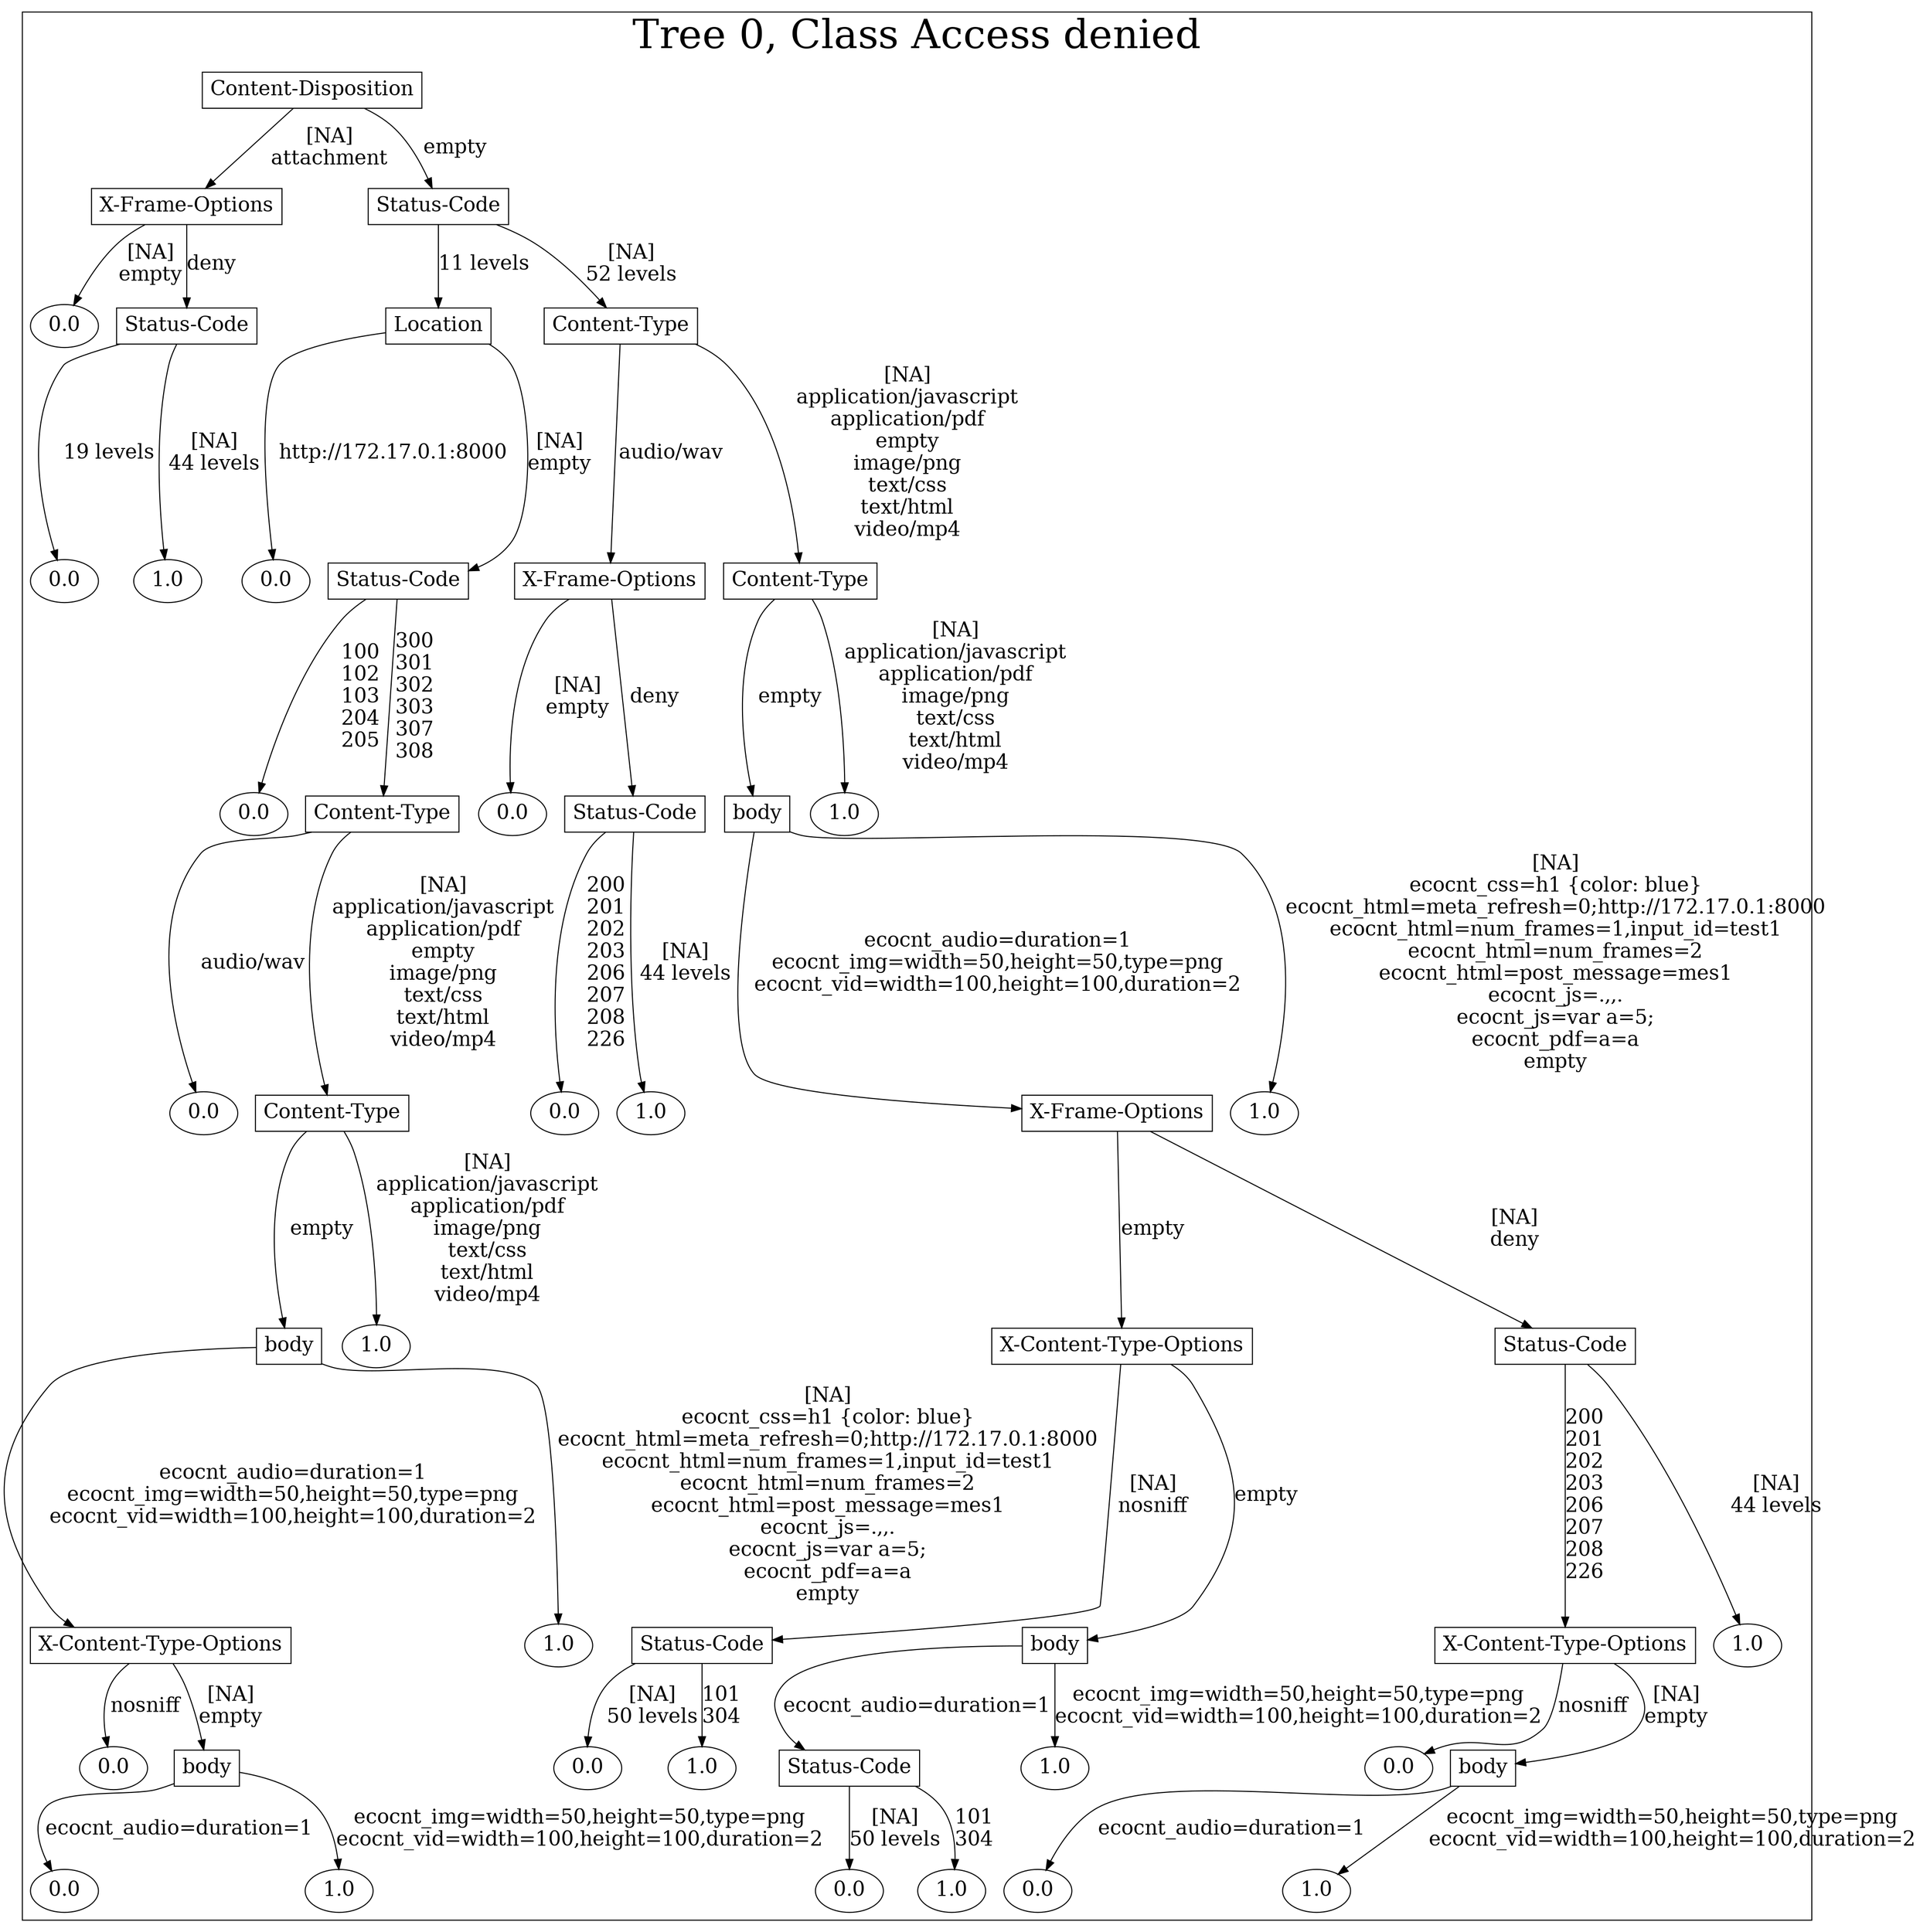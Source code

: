 /*
Generated by:
    http://https://github.com/h2oai/h2o-3/tree/master/h2o-genmodel/src/main/java/hex/genmodel/tools/PrintMojo.java
*/

/*
On a mac:

$ brew install graphviz
$ dot -Tpng file.gv -o file.png
$ open file.png
*/

digraph G {

subgraph cluster_0 {
/* Nodes */

/* Level 0 */
{
"SG_0_Node_0" [shape=box, fontsize=20, label="Content-Disposition"]
}

/* Level 1 */
{
"SG_0_Node_1" [shape=box, fontsize=20, label="X-Frame-Options"]
"SG_0_Node_2" [shape=box, fontsize=20, label="Status-Code"]
}

/* Level 2 */
{
"SG_0_Node_24" [fontsize=20, label="0.0"]
"SG_0_Node_3" [shape=box, fontsize=20, label="Status-Code"]
"SG_0_Node_4" [shape=box, fontsize=20, label="Location"]
"SG_0_Node_5" [shape=box, fontsize=20, label="Content-Type"]
}

/* Level 3 */
{
"SG_0_Node_25" [fontsize=20, label="0.0"]
"SG_0_Node_26" [fontsize=20, label="1.0"]
"SG_0_Node_27" [fontsize=20, label="0.0"]
"SG_0_Node_6" [shape=box, fontsize=20, label="Status-Code"]
"SG_0_Node_7" [shape=box, fontsize=20, label="X-Frame-Options"]
"SG_0_Node_8" [shape=box, fontsize=20, label="Content-Type"]
}

/* Level 4 */
{
"SG_0_Node_28" [fontsize=20, label="0.0"]
"SG_0_Node_9" [shape=box, fontsize=20, label="Content-Type"]
"SG_0_Node_29" [fontsize=20, label="0.0"]
"SG_0_Node_10" [shape=box, fontsize=20, label="Status-Code"]
"SG_0_Node_11" [shape=box, fontsize=20, label="body"]
"SG_0_Node_30" [fontsize=20, label="1.0"]
}

/* Level 5 */
{
"SG_0_Node_31" [fontsize=20, label="0.0"]
"SG_0_Node_12" [shape=box, fontsize=20, label="Content-Type"]
"SG_0_Node_32" [fontsize=20, label="0.0"]
"SG_0_Node_33" [fontsize=20, label="1.0"]
"SG_0_Node_13" [shape=box, fontsize=20, label="X-Frame-Options"]
"SG_0_Node_34" [fontsize=20, label="1.0"]
}

/* Level 6 */
{
"SG_0_Node_14" [shape=box, fontsize=20, label="body"]
"SG_0_Node_35" [fontsize=20, label="1.0"]
"SG_0_Node_15" [shape=box, fontsize=20, label="X-Content-Type-Options"]
"SG_0_Node_16" [shape=box, fontsize=20, label="Status-Code"]
}

/* Level 7 */
{
"SG_0_Node_17" [shape=box, fontsize=20, label="X-Content-Type-Options"]
"SG_0_Node_36" [fontsize=20, label="1.0"]
"SG_0_Node_18" [shape=box, fontsize=20, label="Status-Code"]
"SG_0_Node_19" [shape=box, fontsize=20, label="body"]
"SG_0_Node_20" [shape=box, fontsize=20, label="X-Content-Type-Options"]
"SG_0_Node_37" [fontsize=20, label="1.0"]
}

/* Level 8 */
{
"SG_0_Node_38" [fontsize=20, label="0.0"]
"SG_0_Node_21" [shape=box, fontsize=20, label="body"]
"SG_0_Node_39" [fontsize=20, label="0.0"]
"SG_0_Node_40" [fontsize=20, label="1.0"]
"SG_0_Node_22" [shape=box, fontsize=20, label="Status-Code"]
"SG_0_Node_41" [fontsize=20, label="1.0"]
"SG_0_Node_42" [fontsize=20, label="0.0"]
"SG_0_Node_23" [shape=box, fontsize=20, label="body"]
}

/* Level 9 */
{
"SG_0_Node_43" [fontsize=20, label="0.0"]
"SG_0_Node_44" [fontsize=20, label="1.0"]
"SG_0_Node_45" [fontsize=20, label="0.0"]
"SG_0_Node_46" [fontsize=20, label="1.0"]
"SG_0_Node_47" [fontsize=20, label="0.0"]
"SG_0_Node_48" [fontsize=20, label="1.0"]
}

/* Edges */
"SG_0_Node_0" -> "SG_0_Node_1" [fontsize=20, label="[NA]
attachment
"]
"SG_0_Node_0" -> "SG_0_Node_2" [fontsize=20, label="empty
"]
"SG_0_Node_2" -> "SG_0_Node_4" [fontsize=20, label="11 levels
"]
"SG_0_Node_2" -> "SG_0_Node_5" [fontsize=20, label="[NA]
52 levels
"]
"SG_0_Node_5" -> "SG_0_Node_7" [fontsize=20, label="audio/wav
"]
"SG_0_Node_5" -> "SG_0_Node_8" [fontsize=20, label="[NA]
application/javascript
application/pdf
empty
image/png
text/css
text/html
video/mp4
"]
"SG_0_Node_8" -> "SG_0_Node_11" [fontsize=20, label="empty
"]
"SG_0_Node_8" -> "SG_0_Node_30" [fontsize=20, label="[NA]
application/javascript
application/pdf
image/png
text/css
text/html
video/mp4
"]
"SG_0_Node_11" -> "SG_0_Node_13" [fontsize=20, label="ecocnt_audio=duration=1
ecocnt_img=width=50,height=50,type=png
ecocnt_vid=width=100,height=100,duration=2
"]
"SG_0_Node_11" -> "SG_0_Node_34" [fontsize=20, label="[NA]
ecocnt_css=h1 {color: blue}
ecocnt_html=meta_refresh=0;http://172.17.0.1:8000
ecocnt_html=num_frames=1,input_id=test1
ecocnt_html=num_frames=2
ecocnt_html=post_message=mes1
ecocnt_js=.,,.
ecocnt_js=var a=5;
ecocnt_pdf=a=a
empty
"]
"SG_0_Node_13" -> "SG_0_Node_15" [fontsize=20, label="empty
"]
"SG_0_Node_13" -> "SG_0_Node_16" [fontsize=20, label="[NA]
deny
"]
"SG_0_Node_16" -> "SG_0_Node_20" [fontsize=20, label="200
201
202
203
206
207
208
226
"]
"SG_0_Node_16" -> "SG_0_Node_37" [fontsize=20, label="[NA]
44 levels
"]
"SG_0_Node_20" -> "SG_0_Node_42" [fontsize=20, label="nosniff
"]
"SG_0_Node_20" -> "SG_0_Node_23" [fontsize=20, label="[NA]
empty
"]
"SG_0_Node_23" -> "SG_0_Node_47" [fontsize=20, label="ecocnt_audio=duration=1
"]
"SG_0_Node_23" -> "SG_0_Node_48" [fontsize=20, label="ecocnt_img=width=50,height=50,type=png
ecocnt_vid=width=100,height=100,duration=2
"]
"SG_0_Node_15" -> "SG_0_Node_18" [fontsize=20, label="[NA]
nosniff
"]
"SG_0_Node_15" -> "SG_0_Node_19" [fontsize=20, label="empty
"]
"SG_0_Node_19" -> "SG_0_Node_22" [fontsize=20, label="ecocnt_audio=duration=1
"]
"SG_0_Node_19" -> "SG_0_Node_41" [fontsize=20, label="ecocnt_img=width=50,height=50,type=png
ecocnt_vid=width=100,height=100,duration=2
"]
"SG_0_Node_22" -> "SG_0_Node_45" [fontsize=20, label="[NA]
50 levels
"]
"SG_0_Node_22" -> "SG_0_Node_46" [fontsize=20, label="101
304
"]
"SG_0_Node_18" -> "SG_0_Node_39" [fontsize=20, label="[NA]
50 levels
"]
"SG_0_Node_18" -> "SG_0_Node_40" [fontsize=20, label="101
304
"]
"SG_0_Node_7" -> "SG_0_Node_29" [fontsize=20, label="[NA]
empty
"]
"SG_0_Node_7" -> "SG_0_Node_10" [fontsize=20, label="deny
"]
"SG_0_Node_10" -> "SG_0_Node_32" [fontsize=20, label="200
201
202
203
206
207
208
226
"]
"SG_0_Node_10" -> "SG_0_Node_33" [fontsize=20, label="[NA]
44 levels
"]
"SG_0_Node_4" -> "SG_0_Node_27" [fontsize=20, label="http://172.17.0.1:8000
"]
"SG_0_Node_4" -> "SG_0_Node_6" [fontsize=20, label="[NA]
empty
"]
"SG_0_Node_6" -> "SG_0_Node_28" [fontsize=20, label="100
102
103
204
205
"]
"SG_0_Node_6" -> "SG_0_Node_9" [fontsize=20, label="300
301
302
303
307
308
"]
"SG_0_Node_9" -> "SG_0_Node_31" [fontsize=20, label="audio/wav
"]
"SG_0_Node_9" -> "SG_0_Node_12" [fontsize=20, label="[NA]
application/javascript
application/pdf
empty
image/png
text/css
text/html
video/mp4
"]
"SG_0_Node_12" -> "SG_0_Node_14" [fontsize=20, label="empty
"]
"SG_0_Node_12" -> "SG_0_Node_35" [fontsize=20, label="[NA]
application/javascript
application/pdf
image/png
text/css
text/html
video/mp4
"]
"SG_0_Node_14" -> "SG_0_Node_17" [fontsize=20, label="ecocnt_audio=duration=1
ecocnt_img=width=50,height=50,type=png
ecocnt_vid=width=100,height=100,duration=2
"]
"SG_0_Node_14" -> "SG_0_Node_36" [fontsize=20, label="[NA]
ecocnt_css=h1 {color: blue}
ecocnt_html=meta_refresh=0;http://172.17.0.1:8000
ecocnt_html=num_frames=1,input_id=test1
ecocnt_html=num_frames=2
ecocnt_html=post_message=mes1
ecocnt_js=.,,.
ecocnt_js=var a=5;
ecocnt_pdf=a=a
empty
"]
"SG_0_Node_17" -> "SG_0_Node_38" [fontsize=20, label="nosniff
"]
"SG_0_Node_17" -> "SG_0_Node_21" [fontsize=20, label="[NA]
empty
"]
"SG_0_Node_21" -> "SG_0_Node_43" [fontsize=20, label="ecocnt_audio=duration=1
"]
"SG_0_Node_21" -> "SG_0_Node_44" [fontsize=20, label="ecocnt_img=width=50,height=50,type=png
ecocnt_vid=width=100,height=100,duration=2
"]
"SG_0_Node_1" -> "SG_0_Node_24" [fontsize=20, label="[NA]
empty
"]
"SG_0_Node_1" -> "SG_0_Node_3" [fontsize=20, label="deny
"]
"SG_0_Node_3" -> "SG_0_Node_25" [fontsize=20, label="19 levels
"]
"SG_0_Node_3" -> "SG_0_Node_26" [fontsize=20, label="[NA]
44 levels
"]

fontsize=40
label="Tree 0, Class Access denied"
}

}

